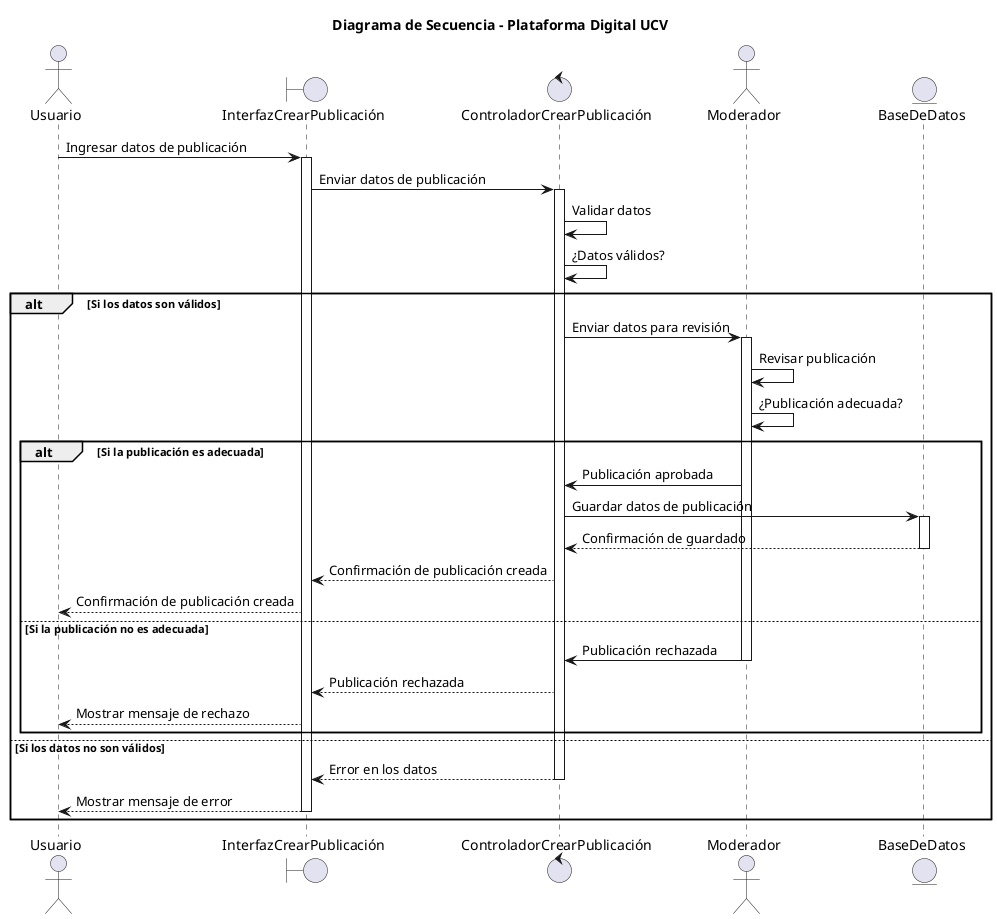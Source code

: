 @startuml r14

/'
Crear el diagrama de despliegue del modelo de diseño del proyecto. Crear también el diagrama de clases y secuencia de un caso de uso representativo de la arquitectura, así como el diagrama que muestre la traza de las clases de diseño del modelo de diseño hacia clases del modelo de análisis.

Entregar los diagramas de despliegue, clases, secuencia y de traza del proyecto.
'/
title Diagrama de Secuencia - Plataforma Digital UCV

actor Usuario

boundary InterfazCrearPublicación
control ControladorCrearPublicación

actor Moderador

entity BaseDeDatos

Usuario -> InterfazCrearPublicación: Ingresar datos de publicación
activate InterfazCrearPublicación
InterfazCrearPublicación -> ControladorCrearPublicación: Enviar datos de publicación
activate ControladorCrearPublicación
ControladorCrearPublicación -> ControladorCrearPublicación: Validar datos
ControladorCrearPublicación -> ControladorCrearPublicación: ¿Datos válidos?
alt Si los datos son válidos
    ControladorCrearPublicación -> Moderador: Enviar datos para revisión
    activate Moderador
    Moderador -> Moderador: Revisar publicación
    Moderador -> Moderador: ¿Publicación adecuada?
    alt Si la publicación es adecuada
        Moderador -> ControladorCrearPublicación: Publicación aprobada
        ControladorCrearPublicación -> BaseDeDatos: Guardar datos de publicación
        activate BaseDeDatos
        BaseDeDatos --> ControladorCrearPublicación: Confirmación de guardado
        deactivate BaseDeDatos
        ControladorCrearPublicación --> InterfazCrearPublicación: Confirmación de publicación creada
        InterfazCrearPublicación --> Usuario: Confirmación de publicación creada
    else Si la publicación no es adecuada
        Moderador -> ControladorCrearPublicación: Publicación rechazada
        deactivate Moderador
        ControladorCrearPublicación --> InterfazCrearPublicación: Publicación rechazada
        InterfazCrearPublicación --> Usuario: Mostrar mensaje de rechazo
    end
else Si los datos no son válidos
    ControladorCrearPublicación --> InterfazCrearPublicación: Error en los datos
    deactivate ControladorCrearPublicación
    InterfazCrearPublicación --> Usuario: Mostrar mensaje de error
    deactivate InterfazCrearPublicación
end



@enduml
